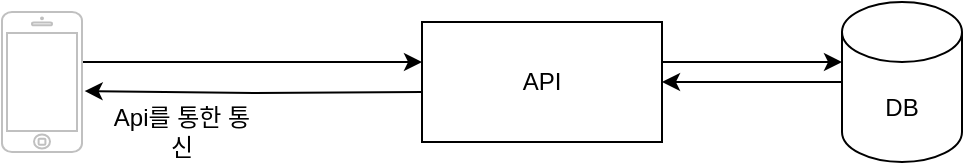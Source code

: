 <mxfile version="27.1.5">
  <diagram name="페이지-1" id="P8z_qHe6orYgl_zPSYhs">
    <mxGraphModel dx="2705" dy="818" grid="1" gridSize="10" guides="1" tooltips="1" connect="1" arrows="1" fold="1" page="1" pageScale="1" pageWidth="827" pageHeight="1169" math="0" shadow="0">
      <root>
        <mxCell id="0" />
        <mxCell id="1" parent="0" />
        <mxCell id="vcj0kj0NZ2l3KDnPeTcA-8" value="" style="edgeStyle=orthogonalEdgeStyle;rounded=0;orthogonalLoop=1;jettySize=auto;html=1;" edge="1" parent="1">
          <mxGeometry relative="1" as="geometry">
            <mxPoint x="-310" y="345" as="sourcePoint" />
            <mxPoint x="-220" y="345" as="targetPoint" />
          </mxGeometry>
        </mxCell>
        <mxCell id="vcj0kj0NZ2l3KDnPeTcA-1" value="API" style="rounded=0;whiteSpace=wrap;html=1;" vertex="1" parent="1">
          <mxGeometry x="-430" y="325" width="120" height="60" as="geometry" />
        </mxCell>
        <mxCell id="vcj0kj0NZ2l3KDnPeTcA-5" value="" style="edgeStyle=orthogonalEdgeStyle;rounded=0;orthogonalLoop=1;jettySize=auto;html=1;entryX=0;entryY=0.5;entryDx=0;entryDy=0;" edge="1" parent="1">
          <mxGeometry relative="1" as="geometry">
            <mxPoint x="-600" y="345" as="sourcePoint" />
            <mxPoint x="-430" y="345" as="targetPoint" />
          </mxGeometry>
        </mxCell>
        <mxCell id="vcj0kj0NZ2l3KDnPeTcA-2" value="" style="html=1;verticalLabelPosition=bottom;labelBackgroundColor=#ffffff;verticalAlign=top;shadow=0;dashed=0;strokeWidth=1;shape=mxgraph.ios7.misc.iphone;strokeColor=#c0c0c0;" vertex="1" parent="1">
          <mxGeometry x="-640" y="320" width="40" height="70" as="geometry" />
        </mxCell>
        <mxCell id="vcj0kj0NZ2l3KDnPeTcA-11" value="" style="edgeStyle=orthogonalEdgeStyle;rounded=0;orthogonalLoop=1;jettySize=auto;html=1;" edge="1" parent="1" source="vcj0kj0NZ2l3KDnPeTcA-3" target="vcj0kj0NZ2l3KDnPeTcA-1">
          <mxGeometry relative="1" as="geometry" />
        </mxCell>
        <mxCell id="vcj0kj0NZ2l3KDnPeTcA-3" value="DB" style="shape=cylinder3;whiteSpace=wrap;html=1;boundedLbl=1;backgroundOutline=1;size=15;" vertex="1" parent="1">
          <mxGeometry x="-220" y="315" width="60" height="80" as="geometry" />
        </mxCell>
        <mxCell id="vcj0kj0NZ2l3KDnPeTcA-6" value="" style="edgeStyle=orthogonalEdgeStyle;rounded=0;orthogonalLoop=1;jettySize=auto;html=1;entryX=1.033;entryY=0.708;entryDx=0;entryDy=0;exitX=0;exitY=0.75;exitDx=0;exitDy=0;entryPerimeter=0;" edge="1" parent="1">
          <mxGeometry relative="1" as="geometry">
            <mxPoint x="-430" y="360" as="sourcePoint" />
            <mxPoint x="-598.68" y="359.56" as="targetPoint" />
          </mxGeometry>
        </mxCell>
        <mxCell id="vcj0kj0NZ2l3KDnPeTcA-7" value="Api를 통한 통신" style="text;html=1;align=center;verticalAlign=middle;whiteSpace=wrap;rounded=0;" vertex="1" parent="1">
          <mxGeometry x="-590" y="370" width="80" height="20" as="geometry" />
        </mxCell>
      </root>
    </mxGraphModel>
  </diagram>
</mxfile>
